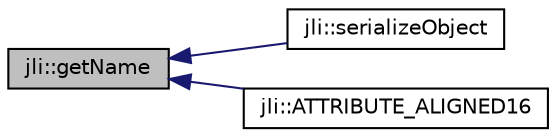 digraph "jli::getName"
{
  edge [fontname="Helvetica",fontsize="10",labelfontname="Helvetica",labelfontsize="10"];
  node [fontname="Helvetica",fontsize="10",shape=record];
  rankdir="LR";
  Node1 [label="jli::getName",height=0.2,width=0.4,color="black", fillcolor="grey75", style="filled", fontcolor="black"];
  Node1 -> Node2 [dir="back",color="midnightblue",fontsize="10",style="solid",fontname="Helvetica"];
  Node2 [label="jli::serializeObject",height=0.2,width=0.4,color="black", fillcolor="white", style="filled",URL="$namespacejli.html#a8e31f25cfa59439a2b75c8abd658fba7"];
  Node1 -> Node3 [dir="back",color="midnightblue",fontsize="10",style="solid",fontname="Helvetica"];
  Node3 [label="jli::ATTRIBUTE_ALIGNED16",height=0.2,width=0.4,color="black", fillcolor="white", style="filled",URL="$namespacejli.html#a5cb9f42798ccca4b6de51fe827ade095"];
}
